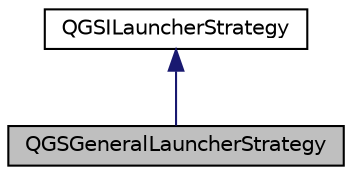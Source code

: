 digraph "QGSGeneralLauncherStrategy"
{
  edge [fontname="Helvetica",fontsize="10",labelfontname="Helvetica",labelfontsize="10"];
  node [fontname="Helvetica",fontsize="10",shape=record];
  Node0 [label="QGSGeneralLauncherStrategy",height=0.2,width=0.4,color="black", fillcolor="grey75", style="filled", fontcolor="black"];
  Node1 -> Node0 [dir="back",color="midnightblue",fontsize="10",style="solid",fontname="Helvetica"];
  Node1 [label="QGSILauncherStrategy",height=0.2,width=0.4,color="black", fillcolor="white", style="filled",URL="$class_q_g_s_i_launcher_strategy.html"];
}
